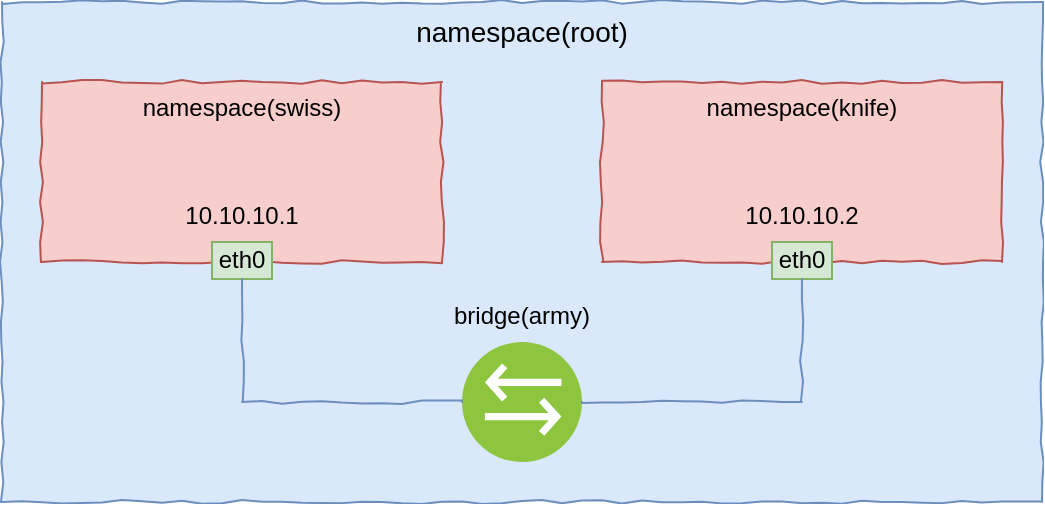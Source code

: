 <mxfile version="20.8.20" type="github">
  <diagram name="Page-1" id="197159a0-c6a4-9194-75a8-e4174976684c">
    <mxGraphModel dx="1226" dy="678" grid="1" gridSize="10" guides="1" tooltips="1" connect="1" arrows="1" fold="1" page="1" pageScale="1.5" pageWidth="1169" pageHeight="826" background="none" math="0" shadow="0">
      <root>
        <mxCell id="0" style=";html=1;" />
        <mxCell id="1" style=";html=1;" parent="0" />
        <mxCell id="1257a543d1cacc4b-43" value="namespace(root)" style="whiteSpace=wrap;html=1;fillColor=#dae8fc;fontSize=14;strokeColor=#6c8ebf;verticalAlign=top;comic=1;" parent="1" vertex="1">
          <mxGeometry x="340" y="330" width="520" height="250" as="geometry" />
        </mxCell>
        <mxCell id="VmguVuheI7iyILMBJv4f-1" value="" style="rounded=0;whiteSpace=wrap;html=1;fillColor=#f8cecc;strokeColor=#b85450;comic=1;" parent="1" vertex="1">
          <mxGeometry x="360" y="370" width="200" height="90" as="geometry" />
        </mxCell>
        <mxCell id="VmguVuheI7iyILMBJv4f-2" value="" style="rounded=0;whiteSpace=wrap;html=1;fillColor=#f8cecc;strokeColor=#b85450;comic=1;" parent="1" vertex="1">
          <mxGeometry x="640" y="370" width="200" height="90" as="geometry" />
        </mxCell>
        <mxCell id="VmguVuheI7iyILMBJv4f-4" value="" style="aspect=fixed;perimeter=ellipsePerimeter;html=1;align=center;shadow=0;dashed=0;fontColor=#4277BB;labelBackgroundColor=#ffffff;fontSize=12;spacingTop=3;image;image=img/lib/ibm/vpc/Bridge.svg;strokeColor=default;" parent="1" vertex="1">
          <mxGeometry x="570" y="500" width="60" height="60" as="geometry" />
        </mxCell>
        <mxCell id="VmguVuheI7iyILMBJv4f-15" value="eth0" style="rounded=0;whiteSpace=wrap;html=1;comic=0;strokeColor=#82b366;fillColor=#d5e8d4;" parent="1" vertex="1">
          <mxGeometry x="445" y="450" width="30" height="18.5" as="geometry" />
        </mxCell>
        <mxCell id="VmguVuheI7iyILMBJv4f-16" value="eth0" style="rounded=0;whiteSpace=wrap;html=1;comic=0;strokeColor=#82b366;fillColor=#d5e8d4;" parent="1" vertex="1">
          <mxGeometry x="725" y="450" width="30" height="18.5" as="geometry" />
        </mxCell>
        <mxCell id="VmguVuheI7iyILMBJv4f-19" value="" style="endArrow=none;html=1;entryX=0.5;entryY=1;entryDx=0;entryDy=0;exitX=0;exitY=0.5;exitDx=0;exitDy=0;strokeColor=#6c8ebf;rounded=0;fillColor=#dae8fc;strokeWidth=1;comic=1;" parent="1" source="VmguVuheI7iyILMBJv4f-4" target="VmguVuheI7iyILMBJv4f-15" edge="1">
          <mxGeometry width="50" height="50" relative="1" as="geometry">
            <mxPoint x="380" y="740" as="sourcePoint" />
            <mxPoint x="430" y="690" as="targetPoint" />
            <Array as="points">
              <mxPoint x="460" y="530" />
            </Array>
          </mxGeometry>
        </mxCell>
        <mxCell id="VmguVuheI7iyILMBJv4f-20" value="" style="endArrow=none;html=1;entryX=0.5;entryY=1;entryDx=0;entryDy=0;exitX=1;exitY=0.5;exitDx=0;exitDy=0;strokeColor=#6c8ebf;rounded=0;fillColor=#dae8fc;strokeWidth=1;comic=1;" parent="1" source="VmguVuheI7iyILMBJv4f-4" target="VmguVuheI7iyILMBJv4f-16" edge="1">
          <mxGeometry width="50" height="50" relative="1" as="geometry">
            <mxPoint x="580" y="560" as="sourcePoint" />
            <mxPoint x="470" y="478.5" as="targetPoint" />
            <Array as="points">
              <mxPoint x="740" y="530" />
            </Array>
          </mxGeometry>
        </mxCell>
        <mxCell id="VmguVuheI7iyILMBJv4f-25" value="namespace(swiss)" style="text;html=1;strokeColor=none;fillColor=none;align=center;verticalAlign=middle;whiteSpace=wrap;rounded=0;comic=0;" parent="1" vertex="1">
          <mxGeometry x="410" y="373" width="100" height="20" as="geometry" />
        </mxCell>
        <mxCell id="VmguVuheI7iyILMBJv4f-26" value="namespace(knife)" style="text;html=1;strokeColor=none;fillColor=none;align=center;verticalAlign=middle;whiteSpace=wrap;rounded=0;comic=0;" parent="1" vertex="1">
          <mxGeometry x="690" y="373" width="100" height="20" as="geometry" />
        </mxCell>
        <mxCell id="VmguVuheI7iyILMBJv4f-27" value="bridge(army)" style="text;html=1;strokeColor=none;fillColor=none;align=center;verticalAlign=middle;whiteSpace=wrap;rounded=0;comic=0;" parent="1" vertex="1">
          <mxGeometry x="550" y="477" width="100" height="20" as="geometry" />
        </mxCell>
        <mxCell id="VmguVuheI7iyILMBJv4f-30" value="10.10.10.1" style="text;html=1;strokeColor=none;fillColor=none;align=center;verticalAlign=middle;whiteSpace=wrap;rounded=0;comic=0;" parent="1" vertex="1">
          <mxGeometry x="410" y="427" width="100" height="20" as="geometry" />
        </mxCell>
        <mxCell id="VmguVuheI7iyILMBJv4f-31" value="10.10.10.2" style="text;html=1;strokeColor=none;fillColor=none;align=center;verticalAlign=middle;whiteSpace=wrap;rounded=0;comic=0;" parent="1" vertex="1">
          <mxGeometry x="690" y="427" width="100" height="20" as="geometry" />
        </mxCell>
      </root>
    </mxGraphModel>
  </diagram>
</mxfile>
